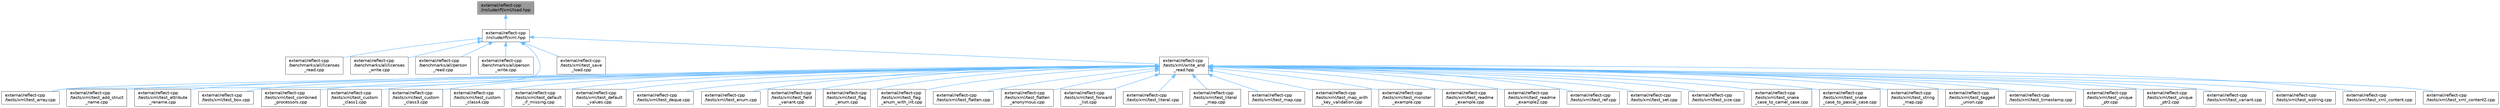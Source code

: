 digraph "external/reflect-cpp/include/rfl/xml/load.hpp"
{
 // LATEX_PDF_SIZE
  bgcolor="transparent";
  edge [fontname=Helvetica,fontsize=10,labelfontname=Helvetica,labelfontsize=10];
  node [fontname=Helvetica,fontsize=10,shape=box,height=0.2,width=0.4];
  Node1 [id="Node000001",label="external/reflect-cpp\l/include/rfl/xml/load.hpp",height=0.2,width=0.4,color="gray40", fillcolor="grey60", style="filled", fontcolor="black",tooltip=" "];
  Node1 -> Node2 [id="edge1_Node000001_Node000002",dir="back",color="steelblue1",style="solid",tooltip=" "];
  Node2 [id="Node000002",label="external/reflect-cpp\l/include/rfl/xml.hpp",height=0.2,width=0.4,color="grey40", fillcolor="white", style="filled",URL="$xml_8hpp.html",tooltip=" "];
  Node2 -> Node3 [id="edge2_Node000002_Node000003",dir="back",color="steelblue1",style="solid",tooltip=" "];
  Node3 [id="Node000003",label="external/reflect-cpp\l/benchmarks/all/licenses\l_read.cpp",height=0.2,width=0.4,color="grey40", fillcolor="white", style="filled",URL="$licenses__read_8cpp.html",tooltip=" "];
  Node2 -> Node4 [id="edge3_Node000002_Node000004",dir="back",color="steelblue1",style="solid",tooltip=" "];
  Node4 [id="Node000004",label="external/reflect-cpp\l/benchmarks/all/licenses\l_write.cpp",height=0.2,width=0.4,color="grey40", fillcolor="white", style="filled",URL="$licenses__write_8cpp.html",tooltip=" "];
  Node2 -> Node5 [id="edge4_Node000002_Node000005",dir="back",color="steelblue1",style="solid",tooltip=" "];
  Node5 [id="Node000005",label="external/reflect-cpp\l/benchmarks/all/person\l_read.cpp",height=0.2,width=0.4,color="grey40", fillcolor="white", style="filled",URL="$person__read_8cpp.html",tooltip=" "];
  Node2 -> Node6 [id="edge5_Node000002_Node000006",dir="back",color="steelblue1",style="solid",tooltip=" "];
  Node6 [id="Node000006",label="external/reflect-cpp\l/benchmarks/all/person\l_write.cpp",height=0.2,width=0.4,color="grey40", fillcolor="white", style="filled",URL="$person__write_8cpp.html",tooltip=" "];
  Node2 -> Node7 [id="edge6_Node000002_Node000007",dir="back",color="steelblue1",style="solid",tooltip=" "];
  Node7 [id="Node000007",label="external/reflect-cpp\l/tests/xml/test_array.cpp",height=0.2,width=0.4,color="grey40", fillcolor="white", style="filled",URL="$xml_2test__array_8cpp.html",tooltip=" "];
  Node2 -> Node8 [id="edge7_Node000002_Node000008",dir="back",color="steelblue1",style="solid",tooltip=" "];
  Node8 [id="Node000008",label="external/reflect-cpp\l/tests/xml/test_save\l_load.cpp",height=0.2,width=0.4,color="grey40", fillcolor="white", style="filled",URL="$xml_2test__save__load_8cpp.html",tooltip=" "];
  Node2 -> Node9 [id="edge8_Node000002_Node000009",dir="back",color="steelblue1",style="solid",tooltip=" "];
  Node9 [id="Node000009",label="external/reflect-cpp\l/tests/xml/write_and\l_read.hpp",height=0.2,width=0.4,color="grey40", fillcolor="white", style="filled",URL="$xml_2write__and__read_8hpp.html",tooltip=" "];
  Node9 -> Node10 [id="edge9_Node000009_Node000010",dir="back",color="steelblue1",style="solid",tooltip=" "];
  Node10 [id="Node000010",label="external/reflect-cpp\l/tests/xml/test_add_struct\l_name.cpp",height=0.2,width=0.4,color="grey40", fillcolor="white", style="filled",URL="$xml_2test__add__struct__name_8cpp.html",tooltip=" "];
  Node9 -> Node7 [id="edge10_Node000009_Node000007",dir="back",color="steelblue1",style="solid",tooltip=" "];
  Node9 -> Node11 [id="edge11_Node000009_Node000011",dir="back",color="steelblue1",style="solid",tooltip=" "];
  Node11 [id="Node000011",label="external/reflect-cpp\l/tests/xml/test_attribute\l_rename.cpp",height=0.2,width=0.4,color="grey40", fillcolor="white", style="filled",URL="$test__attribute__rename_8cpp.html",tooltip=" "];
  Node9 -> Node12 [id="edge12_Node000009_Node000012",dir="back",color="steelblue1",style="solid",tooltip=" "];
  Node12 [id="Node000012",label="external/reflect-cpp\l/tests/xml/test_box.cpp",height=0.2,width=0.4,color="grey40", fillcolor="white", style="filled",URL="$xml_2test__box_8cpp.html",tooltip=" "];
  Node9 -> Node13 [id="edge13_Node000009_Node000013",dir="back",color="steelblue1",style="solid",tooltip=" "];
  Node13 [id="Node000013",label="external/reflect-cpp\l/tests/xml/test_combined\l_processors.cpp",height=0.2,width=0.4,color="grey40", fillcolor="white", style="filled",URL="$xml_2test__combined__processors_8cpp.html",tooltip=" "];
  Node9 -> Node14 [id="edge14_Node000009_Node000014",dir="back",color="steelblue1",style="solid",tooltip=" "];
  Node14 [id="Node000014",label="external/reflect-cpp\l/tests/xml/test_custom\l_class1.cpp",height=0.2,width=0.4,color="grey40", fillcolor="white", style="filled",URL="$xml_2test__custom__class1_8cpp.html",tooltip=" "];
  Node9 -> Node15 [id="edge15_Node000009_Node000015",dir="back",color="steelblue1",style="solid",tooltip=" "];
  Node15 [id="Node000015",label="external/reflect-cpp\l/tests/xml/test_custom\l_class3.cpp",height=0.2,width=0.4,color="grey40", fillcolor="white", style="filled",URL="$xml_2test__custom__class3_8cpp.html",tooltip=" "];
  Node9 -> Node16 [id="edge16_Node000009_Node000016",dir="back",color="steelblue1",style="solid",tooltip=" "];
  Node16 [id="Node000016",label="external/reflect-cpp\l/tests/xml/test_custom\l_class4.cpp",height=0.2,width=0.4,color="grey40", fillcolor="white", style="filled",URL="$xml_2test__custom__class4_8cpp.html",tooltip=" "];
  Node9 -> Node17 [id="edge17_Node000009_Node000017",dir="back",color="steelblue1",style="solid",tooltip=" "];
  Node17 [id="Node000017",label="external/reflect-cpp\l/tests/xml/test_default\l_if_missing.cpp",height=0.2,width=0.4,color="grey40", fillcolor="white", style="filled",URL="$xml_2test__default__if__missing_8cpp.html",tooltip=" "];
  Node9 -> Node18 [id="edge18_Node000009_Node000018",dir="back",color="steelblue1",style="solid",tooltip=" "];
  Node18 [id="Node000018",label="external/reflect-cpp\l/tests/xml/test_default\l_values.cpp",height=0.2,width=0.4,color="grey40", fillcolor="white", style="filled",URL="$xml_2test__default__values_8cpp.html",tooltip=" "];
  Node9 -> Node19 [id="edge19_Node000009_Node000019",dir="back",color="steelblue1",style="solid",tooltip=" "];
  Node19 [id="Node000019",label="external/reflect-cpp\l/tests/xml/test_deque.cpp",height=0.2,width=0.4,color="grey40", fillcolor="white", style="filled",URL="$xml_2test__deque_8cpp.html",tooltip=" "];
  Node9 -> Node20 [id="edge20_Node000009_Node000020",dir="back",color="steelblue1",style="solid",tooltip=" "];
  Node20 [id="Node000020",label="external/reflect-cpp\l/tests/xml/test_enum.cpp",height=0.2,width=0.4,color="grey40", fillcolor="white", style="filled",URL="$xml_2test__enum_8cpp.html",tooltip=" "];
  Node9 -> Node21 [id="edge21_Node000009_Node000021",dir="back",color="steelblue1",style="solid",tooltip=" "];
  Node21 [id="Node000021",label="external/reflect-cpp\l/tests/xml/test_field\l_variant.cpp",height=0.2,width=0.4,color="grey40", fillcolor="white", style="filled",URL="$xml_2test__field__variant_8cpp.html",tooltip=" "];
  Node9 -> Node22 [id="edge22_Node000009_Node000022",dir="back",color="steelblue1",style="solid",tooltip=" "];
  Node22 [id="Node000022",label="external/reflect-cpp\l/tests/xml/test_flag\l_enum.cpp",height=0.2,width=0.4,color="grey40", fillcolor="white", style="filled",URL="$xml_2test__flag__enum_8cpp.html",tooltip=" "];
  Node9 -> Node23 [id="edge23_Node000009_Node000023",dir="back",color="steelblue1",style="solid",tooltip=" "];
  Node23 [id="Node000023",label="external/reflect-cpp\l/tests/xml/test_flag\l_enum_with_int.cpp",height=0.2,width=0.4,color="grey40", fillcolor="white", style="filled",URL="$xml_2test__flag__enum__with__int_8cpp.html",tooltip=" "];
  Node9 -> Node24 [id="edge24_Node000009_Node000024",dir="back",color="steelblue1",style="solid",tooltip=" "];
  Node24 [id="Node000024",label="external/reflect-cpp\l/tests/xml/test_flatten.cpp",height=0.2,width=0.4,color="grey40", fillcolor="white", style="filled",URL="$xml_2test__flatten_8cpp.html",tooltip=" "];
  Node9 -> Node25 [id="edge25_Node000009_Node000025",dir="back",color="steelblue1",style="solid",tooltip=" "];
  Node25 [id="Node000025",label="external/reflect-cpp\l/tests/xml/test_flatten\l_anonymous.cpp",height=0.2,width=0.4,color="grey40", fillcolor="white", style="filled",URL="$xml_2test__flatten__anonymous_8cpp.html",tooltip=" "];
  Node9 -> Node26 [id="edge26_Node000009_Node000026",dir="back",color="steelblue1",style="solid",tooltip=" "];
  Node26 [id="Node000026",label="external/reflect-cpp\l/tests/xml/test_forward\l_list.cpp",height=0.2,width=0.4,color="grey40", fillcolor="white", style="filled",URL="$xml_2test__forward__list_8cpp.html",tooltip=" "];
  Node9 -> Node27 [id="edge27_Node000009_Node000027",dir="back",color="steelblue1",style="solid",tooltip=" "];
  Node27 [id="Node000027",label="external/reflect-cpp\l/tests/xml/test_literal.cpp",height=0.2,width=0.4,color="grey40", fillcolor="white", style="filled",URL="$xml_2test__literal_8cpp.html",tooltip=" "];
  Node9 -> Node28 [id="edge28_Node000009_Node000028",dir="back",color="steelblue1",style="solid",tooltip=" "];
  Node28 [id="Node000028",label="external/reflect-cpp\l/tests/xml/test_literal\l_map.cpp",height=0.2,width=0.4,color="grey40", fillcolor="white", style="filled",URL="$xml_2test__literal__map_8cpp.html",tooltip=" "];
  Node9 -> Node29 [id="edge29_Node000009_Node000029",dir="back",color="steelblue1",style="solid",tooltip=" "];
  Node29 [id="Node000029",label="external/reflect-cpp\l/tests/xml/test_map.cpp",height=0.2,width=0.4,color="grey40", fillcolor="white", style="filled",URL="$xml_2test__map_8cpp.html",tooltip=" "];
  Node9 -> Node30 [id="edge30_Node000009_Node000030",dir="back",color="steelblue1",style="solid",tooltip=" "];
  Node30 [id="Node000030",label="external/reflect-cpp\l/tests/xml/test_map_with\l_key_validation.cpp",height=0.2,width=0.4,color="grey40", fillcolor="white", style="filled",URL="$xml_2test__map__with__key__validation_8cpp.html",tooltip=" "];
  Node9 -> Node31 [id="edge31_Node000009_Node000031",dir="back",color="steelblue1",style="solid",tooltip=" "];
  Node31 [id="Node000031",label="external/reflect-cpp\l/tests/xml/test_monster\l_example.cpp",height=0.2,width=0.4,color="grey40", fillcolor="white", style="filled",URL="$xml_2test__monster__example_8cpp.html",tooltip=" "];
  Node9 -> Node32 [id="edge32_Node000009_Node000032",dir="back",color="steelblue1",style="solid",tooltip=" "];
  Node32 [id="Node000032",label="external/reflect-cpp\l/tests/xml/test_readme\l_example.cpp",height=0.2,width=0.4,color="grey40", fillcolor="white", style="filled",URL="$xml_2test__readme__example_8cpp.html",tooltip=" "];
  Node9 -> Node33 [id="edge33_Node000009_Node000033",dir="back",color="steelblue1",style="solid",tooltip=" "];
  Node33 [id="Node000033",label="external/reflect-cpp\l/tests/xml/test_readme\l_example2.cpp",height=0.2,width=0.4,color="grey40", fillcolor="white", style="filled",URL="$xml_2test__readme__example2_8cpp.html",tooltip=" "];
  Node9 -> Node34 [id="edge34_Node000009_Node000034",dir="back",color="steelblue1",style="solid",tooltip=" "];
  Node34 [id="Node000034",label="external/reflect-cpp\l/tests/xml/test_ref.cpp",height=0.2,width=0.4,color="grey40", fillcolor="white", style="filled",URL="$xml_2test__ref_8cpp.html",tooltip=" "];
  Node9 -> Node35 [id="edge35_Node000009_Node000035",dir="back",color="steelblue1",style="solid",tooltip=" "];
  Node35 [id="Node000035",label="external/reflect-cpp\l/tests/xml/test_set.cpp",height=0.2,width=0.4,color="grey40", fillcolor="white", style="filled",URL="$xml_2test__set_8cpp.html",tooltip=" "];
  Node9 -> Node36 [id="edge36_Node000009_Node000036",dir="back",color="steelblue1",style="solid",tooltip=" "];
  Node36 [id="Node000036",label="external/reflect-cpp\l/tests/xml/test_size.cpp",height=0.2,width=0.4,color="grey40", fillcolor="white", style="filled",URL="$xml_2test__size_8cpp.html",tooltip=" "];
  Node9 -> Node37 [id="edge37_Node000009_Node000037",dir="back",color="steelblue1",style="solid",tooltip=" "];
  Node37 [id="Node000037",label="external/reflect-cpp\l/tests/xml/test_snake\l_case_to_camel_case.cpp",height=0.2,width=0.4,color="grey40", fillcolor="white", style="filled",URL="$xml_2test__snake__case__to__camel__case_8cpp.html",tooltip=" "];
  Node9 -> Node38 [id="edge38_Node000009_Node000038",dir="back",color="steelblue1",style="solid",tooltip=" "];
  Node38 [id="Node000038",label="external/reflect-cpp\l/tests/xml/test_snake\l_case_to_pascal_case.cpp",height=0.2,width=0.4,color="grey40", fillcolor="white", style="filled",URL="$xml_2test__snake__case__to__pascal__case_8cpp.html",tooltip=" "];
  Node9 -> Node39 [id="edge39_Node000009_Node000039",dir="back",color="steelblue1",style="solid",tooltip=" "];
  Node39 [id="Node000039",label="external/reflect-cpp\l/tests/xml/test_string\l_map.cpp",height=0.2,width=0.4,color="grey40", fillcolor="white", style="filled",URL="$xml_2test__string__map_8cpp.html",tooltip=" "];
  Node9 -> Node40 [id="edge40_Node000009_Node000040",dir="back",color="steelblue1",style="solid",tooltip=" "];
  Node40 [id="Node000040",label="external/reflect-cpp\l/tests/xml/test_tagged\l_union.cpp",height=0.2,width=0.4,color="grey40", fillcolor="white", style="filled",URL="$xml_2test__tagged__union_8cpp.html",tooltip=" "];
  Node9 -> Node41 [id="edge41_Node000009_Node000041",dir="back",color="steelblue1",style="solid",tooltip=" "];
  Node41 [id="Node000041",label="external/reflect-cpp\l/tests/xml/test_timestamp.cpp",height=0.2,width=0.4,color="grey40", fillcolor="white", style="filled",URL="$xml_2test__timestamp_8cpp.html",tooltip=" "];
  Node9 -> Node42 [id="edge42_Node000009_Node000042",dir="back",color="steelblue1",style="solid",tooltip=" "];
  Node42 [id="Node000042",label="external/reflect-cpp\l/tests/xml/test_unique\l_ptr.cpp",height=0.2,width=0.4,color="grey40", fillcolor="white", style="filled",URL="$xml_2test__unique__ptr_8cpp.html",tooltip=" "];
  Node9 -> Node43 [id="edge43_Node000009_Node000043",dir="back",color="steelblue1",style="solid",tooltip=" "];
  Node43 [id="Node000043",label="external/reflect-cpp\l/tests/xml/test_unique\l_ptr2.cpp",height=0.2,width=0.4,color="grey40", fillcolor="white", style="filled",URL="$xml_2test__unique__ptr2_8cpp.html",tooltip=" "];
  Node9 -> Node44 [id="edge44_Node000009_Node000044",dir="back",color="steelblue1",style="solid",tooltip=" "];
  Node44 [id="Node000044",label="external/reflect-cpp\l/tests/xml/test_variant.cpp",height=0.2,width=0.4,color="grey40", fillcolor="white", style="filled",URL="$xml_2test__variant_8cpp.html",tooltip=" "];
  Node9 -> Node45 [id="edge45_Node000009_Node000045",dir="back",color="steelblue1",style="solid",tooltip=" "];
  Node45 [id="Node000045",label="external/reflect-cpp\l/tests/xml/test_wstring.cpp",height=0.2,width=0.4,color="grey40", fillcolor="white", style="filled",URL="$xml_2test__wstring_8cpp.html",tooltip=" "];
  Node9 -> Node46 [id="edge46_Node000009_Node000046",dir="back",color="steelblue1",style="solid",tooltip=" "];
  Node46 [id="Node000046",label="external/reflect-cpp\l/tests/xml/test_xml_content.cpp",height=0.2,width=0.4,color="grey40", fillcolor="white", style="filled",URL="$test__xml__content_8cpp.html",tooltip=" "];
  Node9 -> Node47 [id="edge47_Node000009_Node000047",dir="back",color="steelblue1",style="solid",tooltip=" "];
  Node47 [id="Node000047",label="external/reflect-cpp\l/tests/xml/test_xml_content2.cpp",height=0.2,width=0.4,color="grey40", fillcolor="white", style="filled",URL="$test__xml__content2_8cpp.html",tooltip=" "];
}
